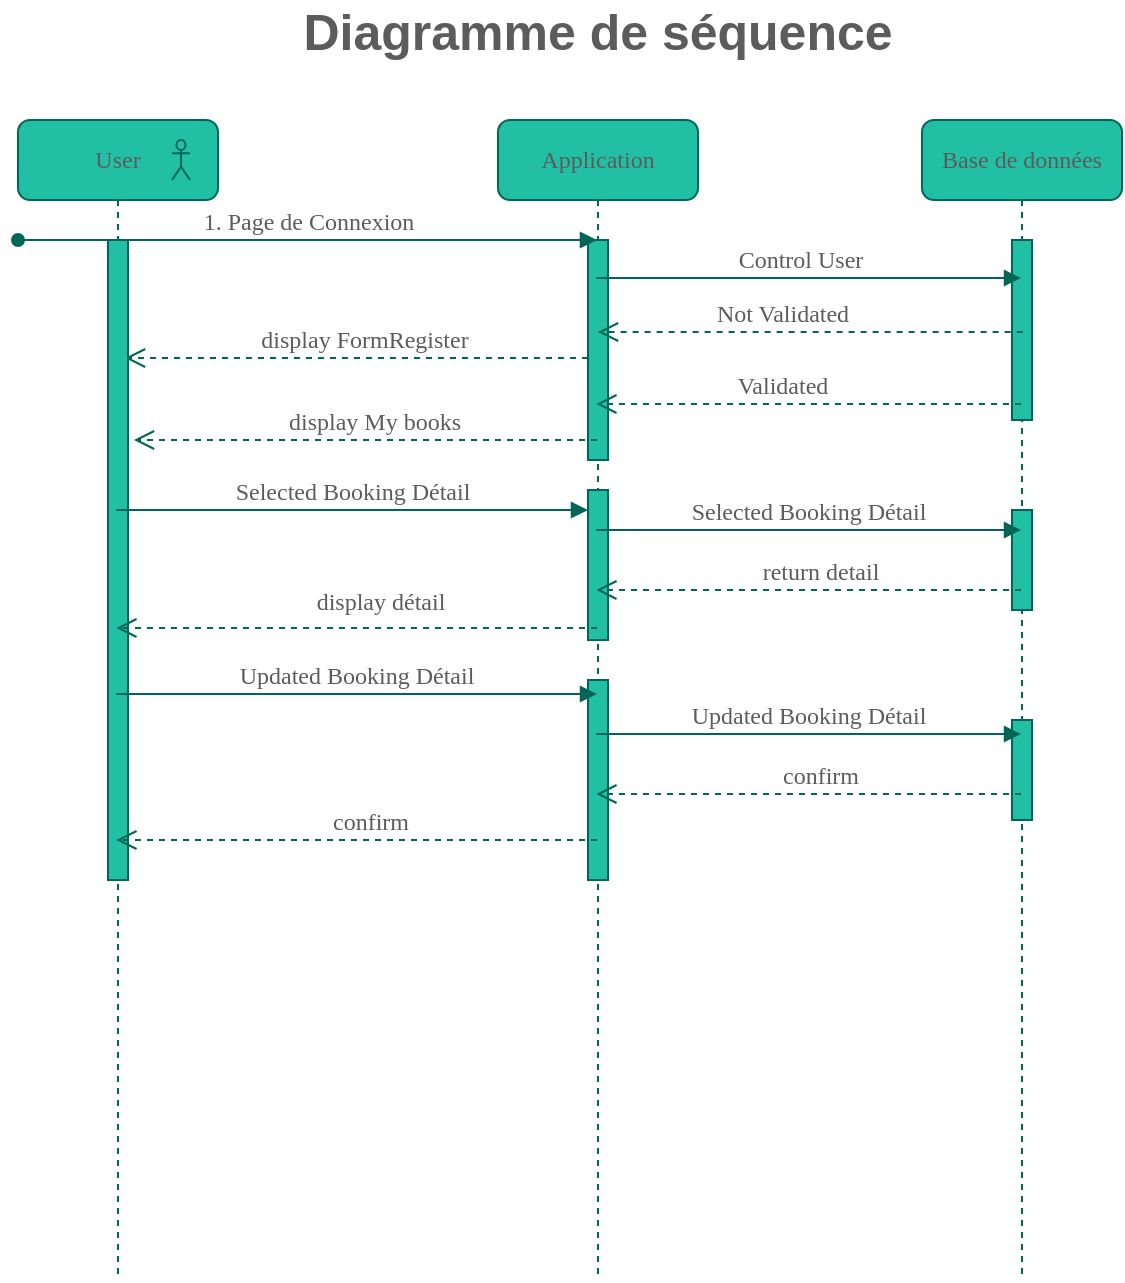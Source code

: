 <mxfile version="17.4.0" type="device"><diagram name="Page-1" id="13e1069c-82ec-6db2-03f1-153e76fe0fe0"><mxGraphModel dx="1048" dy="543" grid="1" gridSize="10" guides="1" tooltips="1" connect="1" arrows="1" fold="1" page="1" pageScale="1" pageWidth="1100" pageHeight="850" math="0" shadow="0"><root><mxCell id="0"/><mxCell id="1" parent="0"/><mxCell id="7baba1c4bc27f4b0-2" value="Application" style="shape=umlLifeline;perimeter=lifelinePerimeter;whiteSpace=wrap;html=1;container=1;collapsible=0;recursiveResize=0;outlineConnect=0;rounded=1;shadow=0;comic=0;labelBackgroundColor=none;strokeWidth=1;fontFamily=Verdana;fontSize=12;align=center;fillColor=#21C0A5;strokeColor=#006658;fontColor=#5C5C5C;" parent="1" vertex="1"><mxGeometry x="340" y="80" width="100" height="580" as="geometry"/></mxCell><mxCell id="7baba1c4bc27f4b0-10" value="" style="html=1;points=[];perimeter=orthogonalPerimeter;rounded=0;shadow=0;comic=0;labelBackgroundColor=none;strokeWidth=1;fontFamily=Verdana;fontSize=12;align=center;fillColor=#21C0A5;strokeColor=#006658;fontColor=#5C5C5C;" parent="7baba1c4bc27f4b0-2" vertex="1"><mxGeometry x="45" y="185" width="10" height="75" as="geometry"/></mxCell><mxCell id="7baba1c4bc27f4b0-34" value="" style="html=1;points=[];perimeter=orthogonalPerimeter;rounded=0;shadow=0;comic=0;labelBackgroundColor=none;strokeWidth=1;fontFamily=Verdana;fontSize=12;align=center;fillColor=#21C0A5;strokeColor=#006658;fontColor=#5C5C5C;" parent="7baba1c4bc27f4b0-2" vertex="1"><mxGeometry x="45" y="60" width="10" height="110" as="geometry"/></mxCell><mxCell id="NreqfLKxQpDRDjrtzPpm-29" value="" style="html=1;points=[];perimeter=orthogonalPerimeter;rounded=0;shadow=0;comic=0;labelBackgroundColor=none;strokeWidth=1;fontFamily=Verdana;fontSize=12;align=center;fillColor=#21C0A5;strokeColor=#006658;fontColor=#5C5C5C;" vertex="1" parent="7baba1c4bc27f4b0-2"><mxGeometry x="45" y="280" width="10" height="100" as="geometry"/></mxCell><mxCell id="NreqfLKxQpDRDjrtzPpm-32" value="display FormRegister" style="html=1;verticalAlign=bottom;endArrow=open;dashed=1;endSize=8;labelBackgroundColor=none;fontFamily=Verdana;fontSize=12;edgeStyle=elbowEdgeStyle;elbow=vertical;strokeColor=#006658;fontColor=#5C5C5C;" edge="1" parent="7baba1c4bc27f4b0-2"><mxGeometry x="-0.033" relative="1" as="geometry"><mxPoint x="-186.5" y="119" as="targetPoint"/><Array as="points"><mxPoint x="-121.5" y="119"/><mxPoint x="208.5" y="204"/></Array><mxPoint x="45" y="119" as="sourcePoint"/><mxPoint as="offset"/></mxGeometry></mxCell><mxCell id="7baba1c4bc27f4b0-3" value="Base de données" style="shape=umlLifeline;perimeter=lifelinePerimeter;whiteSpace=wrap;html=1;container=1;collapsible=0;recursiveResize=0;outlineConnect=0;rounded=1;shadow=0;comic=0;labelBackgroundColor=none;strokeWidth=1;fontFamily=Verdana;fontSize=12;align=center;fillColor=#21C0A5;strokeColor=#006658;fontColor=#5C5C5C;" parent="1" vertex="1"><mxGeometry x="552" y="80" width="100" height="580" as="geometry"/></mxCell><mxCell id="7baba1c4bc27f4b0-13" value="" style="html=1;points=[];perimeter=orthogonalPerimeter;rounded=0;shadow=0;comic=0;labelBackgroundColor=none;strokeWidth=1;fontFamily=Verdana;fontSize=12;align=center;fillColor=#21C0A5;strokeColor=#006658;fontColor=#5C5C5C;" parent="7baba1c4bc27f4b0-3" vertex="1"><mxGeometry x="45" y="60" width="10" height="90" as="geometry"/></mxCell><mxCell id="NreqfLKxQpDRDjrtzPpm-8" value="" style="html=1;points=[];perimeter=orthogonalPerimeter;rounded=0;shadow=0;comic=0;labelBackgroundColor=none;strokeWidth=1;fontFamily=Verdana;fontSize=12;align=center;fillColor=#21C0A5;strokeColor=#006658;fontColor=#5C5C5C;" vertex="1" parent="7baba1c4bc27f4b0-3"><mxGeometry x="45" y="195" width="10" height="50" as="geometry"/></mxCell><mxCell id="NreqfLKxQpDRDjrtzPpm-30" value="" style="html=1;points=[];perimeter=orthogonalPerimeter;rounded=0;shadow=0;comic=0;labelBackgroundColor=none;strokeWidth=1;fontFamily=Verdana;fontSize=12;align=center;fillColor=#21C0A5;strokeColor=#006658;fontColor=#5C5C5C;" vertex="1" parent="7baba1c4bc27f4b0-3"><mxGeometry x="45" y="300" width="10" height="50" as="geometry"/></mxCell><mxCell id="7baba1c4bc27f4b0-8" value="User" style="shape=umlLifeline;perimeter=lifelinePerimeter;whiteSpace=wrap;html=1;container=1;collapsible=0;recursiveResize=0;outlineConnect=0;rounded=1;shadow=0;comic=0;labelBackgroundColor=none;strokeWidth=1;fontFamily=Verdana;fontSize=12;align=center;fillColor=#21C0A5;strokeColor=#006658;fontColor=#5C5C5C;" parent="1" vertex="1"><mxGeometry x="100" y="80" width="100" height="580" as="geometry"/></mxCell><mxCell id="7baba1c4bc27f4b0-9" value="" style="html=1;points=[];perimeter=orthogonalPerimeter;rounded=0;shadow=0;comic=0;labelBackgroundColor=none;strokeWidth=1;fontFamily=Verdana;fontSize=12;align=center;fillColor=#21C0A5;strokeColor=#006658;fontColor=#5C5C5C;" parent="7baba1c4bc27f4b0-8" vertex="1"><mxGeometry x="45" y="60" width="10" height="320" as="geometry"/></mxCell><mxCell id="NreqfLKxQpDRDjrtzPpm-1" value="1. Page de Connexion" style="html=1;verticalAlign=bottom;endArrow=block;labelBackgroundColor=none;fontFamily=Verdana;fontSize=12;edgeStyle=elbowEdgeStyle;elbow=vertical;startArrow=oval;startFill=1;strokeColor=#006658;fontColor=#5C5C5C;" edge="1" parent="7baba1c4bc27f4b0-8" target="7baba1c4bc27f4b0-2"><mxGeometry relative="1" as="geometry"><mxPoint y="60" as="sourcePoint"/><mxPoint x="130" y="60" as="targetPoint"/></mxGeometry></mxCell><mxCell id="NreqfLKxQpDRDjrtzPpm-4" value="" style="shape=umlActor;verticalLabelPosition=bottom;verticalAlign=top;html=1;fontSize=20;fillColor=#21C0A5;strokeColor=#006658;fontColor=#5C5C5C;" vertex="1" parent="7baba1c4bc27f4b0-8"><mxGeometry x="77" y="10" width="9" height="20" as="geometry"/></mxCell><mxCell id="NreqfLKxQpDRDjrtzPpm-5" value="display My books" style="html=1;verticalAlign=bottom;endArrow=open;dashed=1;endSize=8;labelBackgroundColor=none;fontFamily=Verdana;fontSize=12;edgeStyle=elbowEdgeStyle;elbow=vertical;strokeColor=#006658;fontColor=#5C5C5C;" edge="1" parent="7baba1c4bc27f4b0-8"><mxGeometry x="-0.033" relative="1" as="geometry"><mxPoint x="58" y="160" as="targetPoint"/><Array as="points"><mxPoint x="123" y="160"/><mxPoint x="453" y="245"/></Array><mxPoint x="289.5" y="160" as="sourcePoint"/><mxPoint as="offset"/></mxGeometry></mxCell><mxCell id="7baba1c4bc27f4b0-21" value="Validated" style="html=1;verticalAlign=bottom;endArrow=open;dashed=1;endSize=8;labelBackgroundColor=none;fontFamily=Verdana;fontSize=12;edgeStyle=elbowEdgeStyle;elbow=vertical;strokeColor=#006658;fontColor=#5C5C5C;" parent="1" edge="1"><mxGeometry x="0.132" relative="1" as="geometry"><mxPoint x="389.167" y="222" as="targetPoint"/><Array as="points"><mxPoint x="480" y="222"/><mxPoint x="560" y="232"/><mxPoint x="570" y="202"/></Array><mxPoint x="601.5" y="222" as="sourcePoint"/><mxPoint as="offset"/></mxGeometry></mxCell><mxCell id="NreqfLKxQpDRDjrtzPpm-3" value="Diagramme de séquence" style="text;html=1;strokeColor=none;fillColor=none;align=center;verticalAlign=middle;whiteSpace=wrap;rounded=0;fontSize=25;fontStyle=1;fontColor=#5C5C5C;" vertex="1" parent="1"><mxGeometry x="190" y="20" width="400" height="30" as="geometry"/></mxCell><mxCell id="NreqfLKxQpDRDjrtzPpm-6" value="Selected Booking Détail" style="html=1;verticalAlign=bottom;endArrow=block;labelBackgroundColor=none;fontFamily=Verdana;fontSize=12;edgeStyle=elbowEdgeStyle;elbow=vertical;strokeColor=#006658;fontColor=#5C5C5C;" edge="1" parent="1" target="7baba1c4bc27f4b0-10"><mxGeometry x="-0.005" relative="1" as="geometry"><mxPoint x="149.167" y="275" as="sourcePoint"/><mxPoint x="290" y="305" as="targetPoint"/><Array as="points"><mxPoint x="250" y="275"/></Array><mxPoint as="offset"/></mxGeometry></mxCell><mxCell id="NreqfLKxQpDRDjrtzPpm-9" value="return detail" style="html=1;verticalAlign=bottom;endArrow=open;dashed=1;endSize=8;labelBackgroundColor=none;fontFamily=Verdana;fontSize=12;edgeStyle=elbowEdgeStyle;elbow=vertical;strokeColor=#006658;fontColor=#5C5C5C;" edge="1" parent="1"><mxGeometry x="-0.055" relative="1" as="geometry"><mxPoint x="389.167" y="315" as="targetPoint"/><Array as="points"><mxPoint x="530" y="315"/><mxPoint x="550" y="355"/></Array><mxPoint x="601.5" y="315" as="sourcePoint"/><mxPoint as="offset"/></mxGeometry></mxCell><mxCell id="NreqfLKxQpDRDjrtzPpm-10" value="display détail" style="html=1;verticalAlign=bottom;endArrow=open;dashed=1;endSize=8;labelBackgroundColor=none;fontFamily=Verdana;fontSize=12;edgeStyle=elbowEdgeStyle;elbow=horizontal;strokeColor=#006658;fontColor=#5C5C5C;" edge="1" parent="1"><mxGeometry x="-0.105" y="-4" relative="1" as="geometry"><mxPoint x="149.167" y="334" as="targetPoint"/><Array as="points"><mxPoint x="270" y="334"/><mxPoint x="280" y="314"/></Array><mxPoint x="389.5" y="334" as="sourcePoint"/><mxPoint x="-1" as="offset"/></mxGeometry></mxCell><mxCell id="NreqfLKxQpDRDjrtzPpm-17" value="&lt;div&gt;Control User&lt;/div&gt;" style="html=1;verticalAlign=bottom;endArrow=block;labelBackgroundColor=none;fontFamily=Verdana;fontSize=12;edgeStyle=elbowEdgeStyle;elbow=horizontal;strokeColor=#006658;fontColor=#5C5C5C;" edge="1" parent="1"><mxGeometry x="-0.044" relative="1" as="geometry"><mxPoint x="389.167" y="159" as="sourcePoint"/><mxPoint x="601.5" y="159" as="targetPoint"/><Array as="points"><mxPoint x="530" y="159"/><mxPoint x="430" y="149"/><mxPoint x="500" y="369"/><mxPoint x="530" y="309"/><mxPoint x="520" y="219"/><mxPoint x="390" y="489"/></Array><mxPoint as="offset"/></mxGeometry></mxCell><mxCell id="NreqfLKxQpDRDjrtzPpm-24" value="Selected Booking Détail" style="html=1;verticalAlign=bottom;endArrow=block;labelBackgroundColor=none;fontFamily=Verdana;fontSize=12;edgeStyle=elbowEdgeStyle;elbow=vertical;strokeColor=#006658;fontColor=#5C5C5C;" edge="1" parent="1"><mxGeometry x="-0.005" relative="1" as="geometry"><mxPoint x="389.167" y="285" as="sourcePoint"/><mxPoint x="601.5" y="285" as="targetPoint"/><Array as="points"><mxPoint x="530.83" y="285"/></Array><mxPoint as="offset"/></mxGeometry></mxCell><mxCell id="NreqfLKxQpDRDjrtzPpm-27" value="confirm" style="html=1;verticalAlign=bottom;endArrow=open;dashed=1;endSize=8;labelBackgroundColor=none;fontFamily=Verdana;fontSize=12;edgeStyle=elbowEdgeStyle;elbow=vertical;strokeColor=#006658;fontColor=#5C5C5C;" edge="1" parent="1"><mxGeometry x="-0.055" relative="1" as="geometry"><mxPoint x="389.167" y="417" as="targetPoint"/><Array as="points"><mxPoint x="470" y="417"/><mxPoint x="490" y="457"/></Array><mxPoint x="601.5" y="417" as="sourcePoint"/><mxPoint as="offset"/></mxGeometry></mxCell><mxCell id="NreqfLKxQpDRDjrtzPpm-26" value="Updated Booking Détail" style="html=1;verticalAlign=bottom;endArrow=block;labelBackgroundColor=none;fontFamily=Verdana;fontSize=12;edgeStyle=elbowEdgeStyle;elbow=vertical;strokeColor=#006658;fontColor=#5C5C5C;" edge="1" parent="1"><mxGeometry x="-0.005" relative="1" as="geometry"><mxPoint x="389.167" y="387" as="sourcePoint"/><mxPoint x="601.5" y="387" as="targetPoint"/><Array as="points"><mxPoint x="490.83" y="387"/></Array><mxPoint as="offset"/></mxGeometry></mxCell><mxCell id="NreqfLKxQpDRDjrtzPpm-25" value="Updated Booking Détail" style="html=1;verticalAlign=bottom;endArrow=block;labelBackgroundColor=none;fontFamily=Verdana;fontSize=12;edgeStyle=elbowEdgeStyle;elbow=vertical;strokeColor=#006658;fontColor=#5C5C5C;" edge="1" parent="1"><mxGeometry x="-0.005" relative="1" as="geometry"><mxPoint x="149.167" y="367" as="sourcePoint"/><mxPoint x="389.5" y="367" as="targetPoint"/><Array as="points"><mxPoint x="260" y="367"/></Array><mxPoint as="offset"/></mxGeometry></mxCell><mxCell id="NreqfLKxQpDRDjrtzPpm-28" value="confirm" style="html=1;verticalAlign=bottom;endArrow=open;dashed=1;endSize=8;labelBackgroundColor=none;fontFamily=Verdana;fontSize=12;edgeStyle=elbowEdgeStyle;elbow=vertical;strokeColor=#006658;fontColor=#5C5C5C;" edge="1" parent="1"><mxGeometry x="-0.055" relative="1" as="geometry"><mxPoint x="149.167" y="440" as="targetPoint"/><Array as="points"><mxPoint x="200.83" y="440"/><mxPoint x="220.83" y="480"/></Array><mxPoint x="389.5" y="440" as="sourcePoint"/><mxPoint as="offset"/></mxGeometry></mxCell><mxCell id="NreqfLKxQpDRDjrtzPpm-31" value="Not Validated" style="html=1;verticalAlign=bottom;endArrow=open;dashed=1;endSize=8;labelBackgroundColor=none;fontFamily=Verdana;fontSize=12;edgeStyle=elbowEdgeStyle;elbow=vertical;strokeColor=#006658;fontColor=#5C5C5C;" edge="1" parent="1"><mxGeometry x="0.132" relative="1" as="geometry"><mxPoint x="389.997" y="186" as="targetPoint"/><Array as="points"><mxPoint x="480.83" y="186"/><mxPoint x="560.83" y="196"/><mxPoint x="570.83" y="166"/></Array><mxPoint x="602.33" y="186" as="sourcePoint"/><mxPoint as="offset"/></mxGeometry></mxCell></root></mxGraphModel></diagram></mxfile>